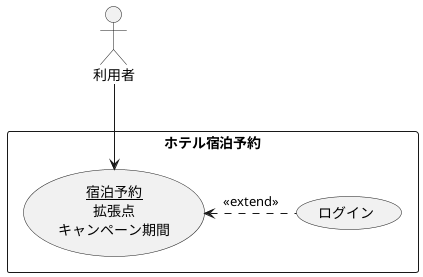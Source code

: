 @startuml ユースケース図
actor 利用者
rectangle ホテル宿泊予約 {
usecase (<u>宿泊予約</u>\n拡張点\nキャンペーン期間) as input
usecase ログイン
}
利用者 --> input
input <. (ログイン) : <<extend>>
@enduml